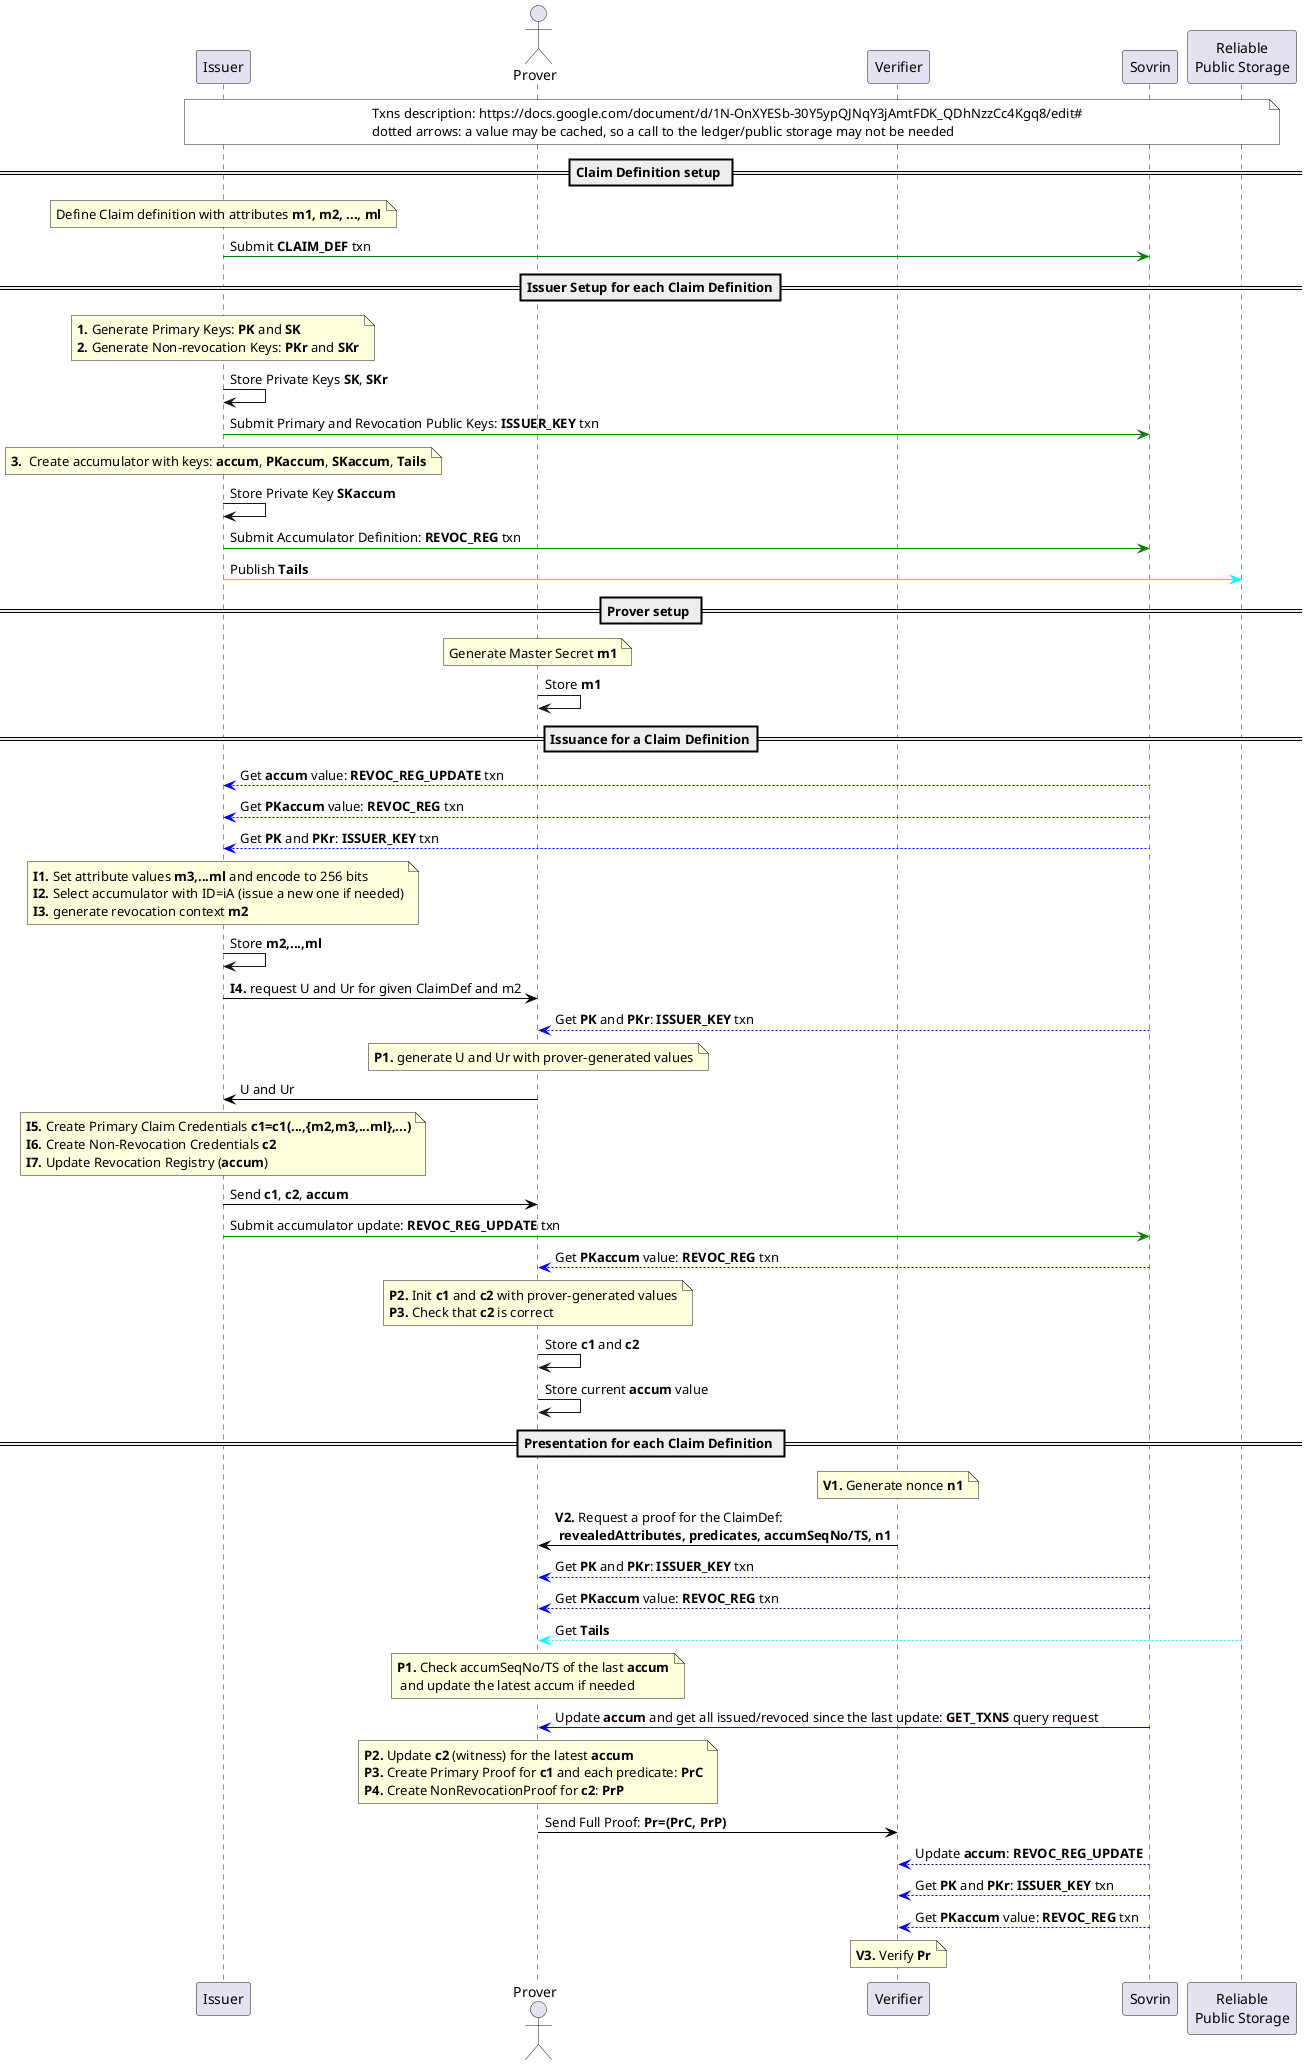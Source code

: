 @startuml
participant "Issuer" as I
actor Prover as P
participant "Verifier" as V
participant "Sovrin" as S
participant "Reliable\nPublic Storage" as D

note over I, D #white
    Txns description: https://docs.google.com/document/d/1N-OnXYESb-30Y5ypQJNqY3jAmtFDK_QDhNzzCc4Kgq8/edit#
    dotted arrows: a value may be cached, so a call to the ledger/public storage may not be needed
endnote

== Claim Definition setup ==

note over I: Define Claim definition with attributes **m1, m2, ..., ml**

I -[#green]> S: Submit **CLAIM_DEF** txn

== Issuer Setup for each Claim Definition==

note over I: **1.** Generate Primary Keys: **PK** and **SK**\n**2.** Generate Non-revocation Keys: **PKr** and **SKr**

I -> I: Store Private Keys **SK**, **SKr**

I -[#green]> S: Submit Primary and Revocation Public Keys: **ISSUER_KEY** txn


note over I:**3.**  Create accumulator with keys: **accum**, **PKaccum**, **SKaccum**, **Tails**

I -> I: Store Private Key **SKaccum**

I -[#green]> S: Submit Accumulator Definition: **REVOC_REG** txn

I -[#cyan]> D: Publish **Tails**


== Prover setup ==

note over P: Generate Master Secret **m1**

P -> P: Store **m1**

== Issuance for a Claim Definition==

S -[#blue]-> I: Get **accum** value: **REVOC_REG_UPDATE** txn

S -[#blue]-> I: Get **PKaccum** value: **REVOC_REG** txn

S -[#blue]-> I: Get **PK** and **PKr**: **ISSUER_KEY** txn

note over I
    **I1.** Set attribute values **m3,...ml** and encode to 256 bits
    **I2.** Select accumulator with ID=iA (issue a new one if needed)
    **I3.** generate revocation context **m2**
end note

I -> I: Store **m2,...,ml**

I -[#black]> P: **I4.** request U and Ur for given ClaimDef and m2

S -[#blue]-> P: Get **PK** and **PKr**: **ISSUER_KEY** txn

note over P: **P1.** generate U and Ur with prover-generated values

P -[#black]> I: U and Ur

note over I
    **I5.** Create Primary Claim Credentials **c1=c1(...,{m2,m3,...ml},...)**
    **I6.** Create Non-Revocation Credentials **c2**
    **I7.** Update Revocation Registry (**accum**)
end note

I -[#black]> P: Send **c1**, **c2**, **accum**

I -[#green]> S: Submit accumulator update: **REVOC_REG_UPDATE** txn

S -[#blue]-> P: Get **PKaccum** value: **REVOC_REG** txn

note over P
    **P2.** Init **c1** and **c2** with prover-generated values
    **P3.** Check that **c2** is correct
endnote

P -> P: Store **c1** and **c2**

P -> P: Store current **accum** value

== Presentation for each Claim Definition ==

note over V: **V1.** Generate nonce **n1**

V -[#black]> P: **V2.** Request a proof for the ClaimDef:\n **revealedAttributes, predicates, accumSeqNo/TS, n1**

S -[#blue]-> P: Get **PK** and **PKr**: **ISSUER_KEY** txn

S -[#blue]-> P: Get **PKaccum** value: **REVOC_REG** txn

D -[#cyan]-> P: Get **Tails**

note over P: **P1.** Check accumSeqNo/TS of the last **accum**\n and update the latest accum if needed

S -[#blue]> P: Update **accum** and get all issued/revoced since the last update: **GET_TXNS** query request

note over P
    **P2.** Update **c2** (witness) for the latest **accum**
    **P3.** Create Primary Proof for **c1** and each predicate: **PrC**
    **P4.** Create NonRevocationProof for **c2**: **PrP**
end note

P -[#black]> V: Send Full Proof: **Pr=(PrC, PrP)**

S -[#blue]-> V: Update **accum**: **REVOC_REG_UPDATE**

S -[#blue]-> V: Get **PK** and **PKr**: **ISSUER_KEY** txn

S -[#blue]-> V: Get **PKaccum** value: **REVOC_REG** txn

note over V: **V3.** Verify **Pr**



@enduml